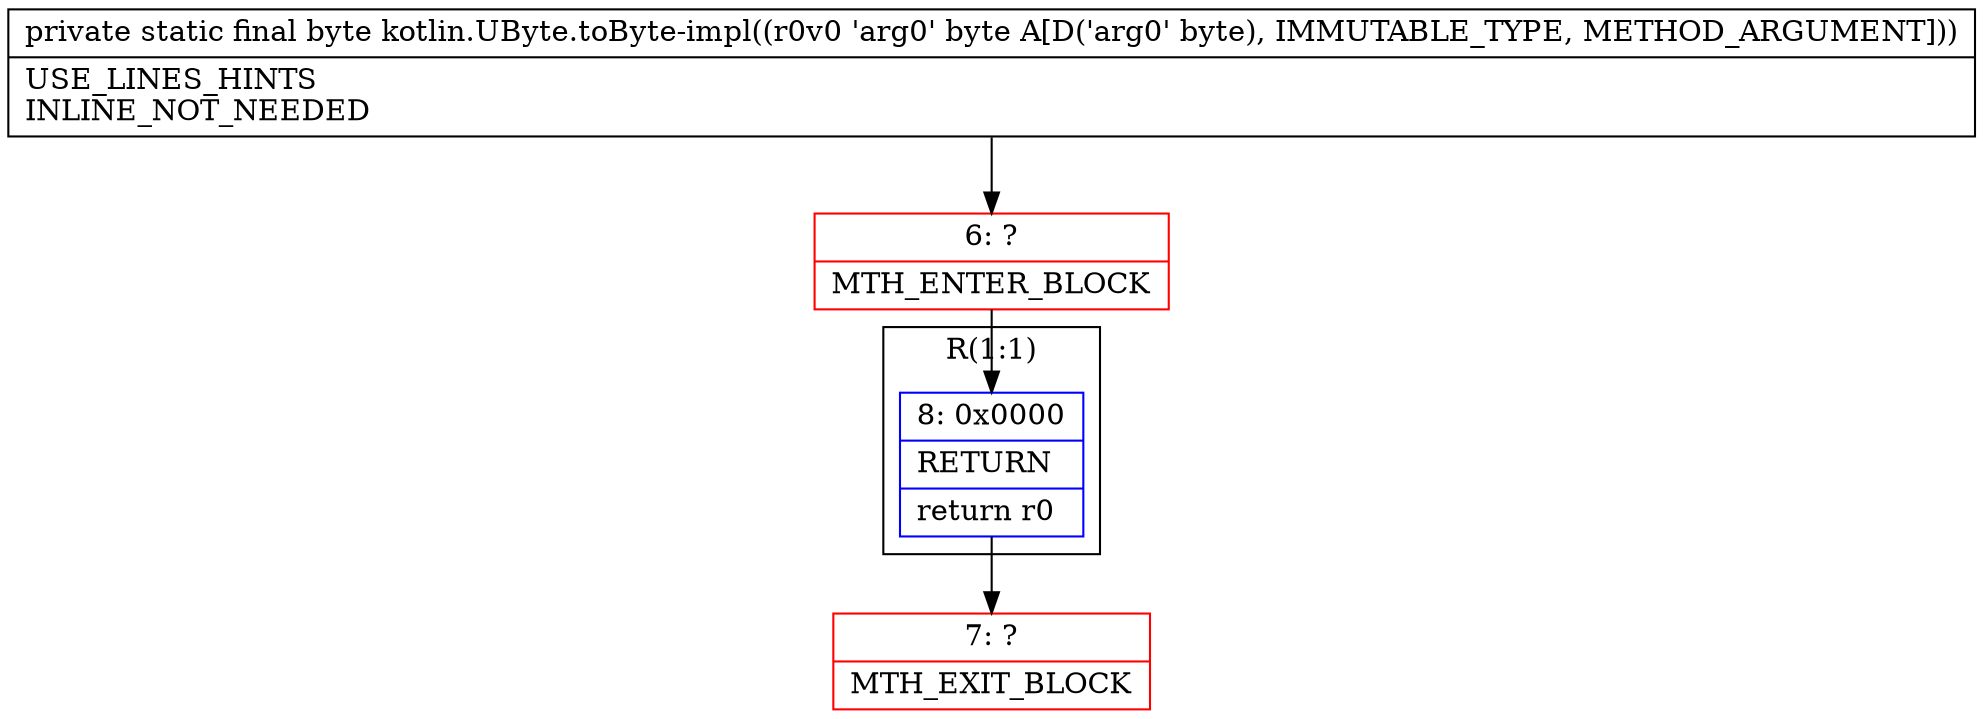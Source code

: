 digraph "CFG forkotlin.UByte.toByte\-impl(B)B" {
subgraph cluster_Region_305250899 {
label = "R(1:1)";
node [shape=record,color=blue];
Node_8 [shape=record,label="{8\:\ 0x0000|RETURN\l|return r0\l}"];
}
Node_6 [shape=record,color=red,label="{6\:\ ?|MTH_ENTER_BLOCK\l}"];
Node_7 [shape=record,color=red,label="{7\:\ ?|MTH_EXIT_BLOCK\l}"];
MethodNode[shape=record,label="{private static final byte kotlin.UByte.toByte\-impl((r0v0 'arg0' byte A[D('arg0' byte), IMMUTABLE_TYPE, METHOD_ARGUMENT]))  | USE_LINES_HINTS\lINLINE_NOT_NEEDED\l}"];
MethodNode -> Node_6;Node_8 -> Node_7;
Node_6 -> Node_8;
}


